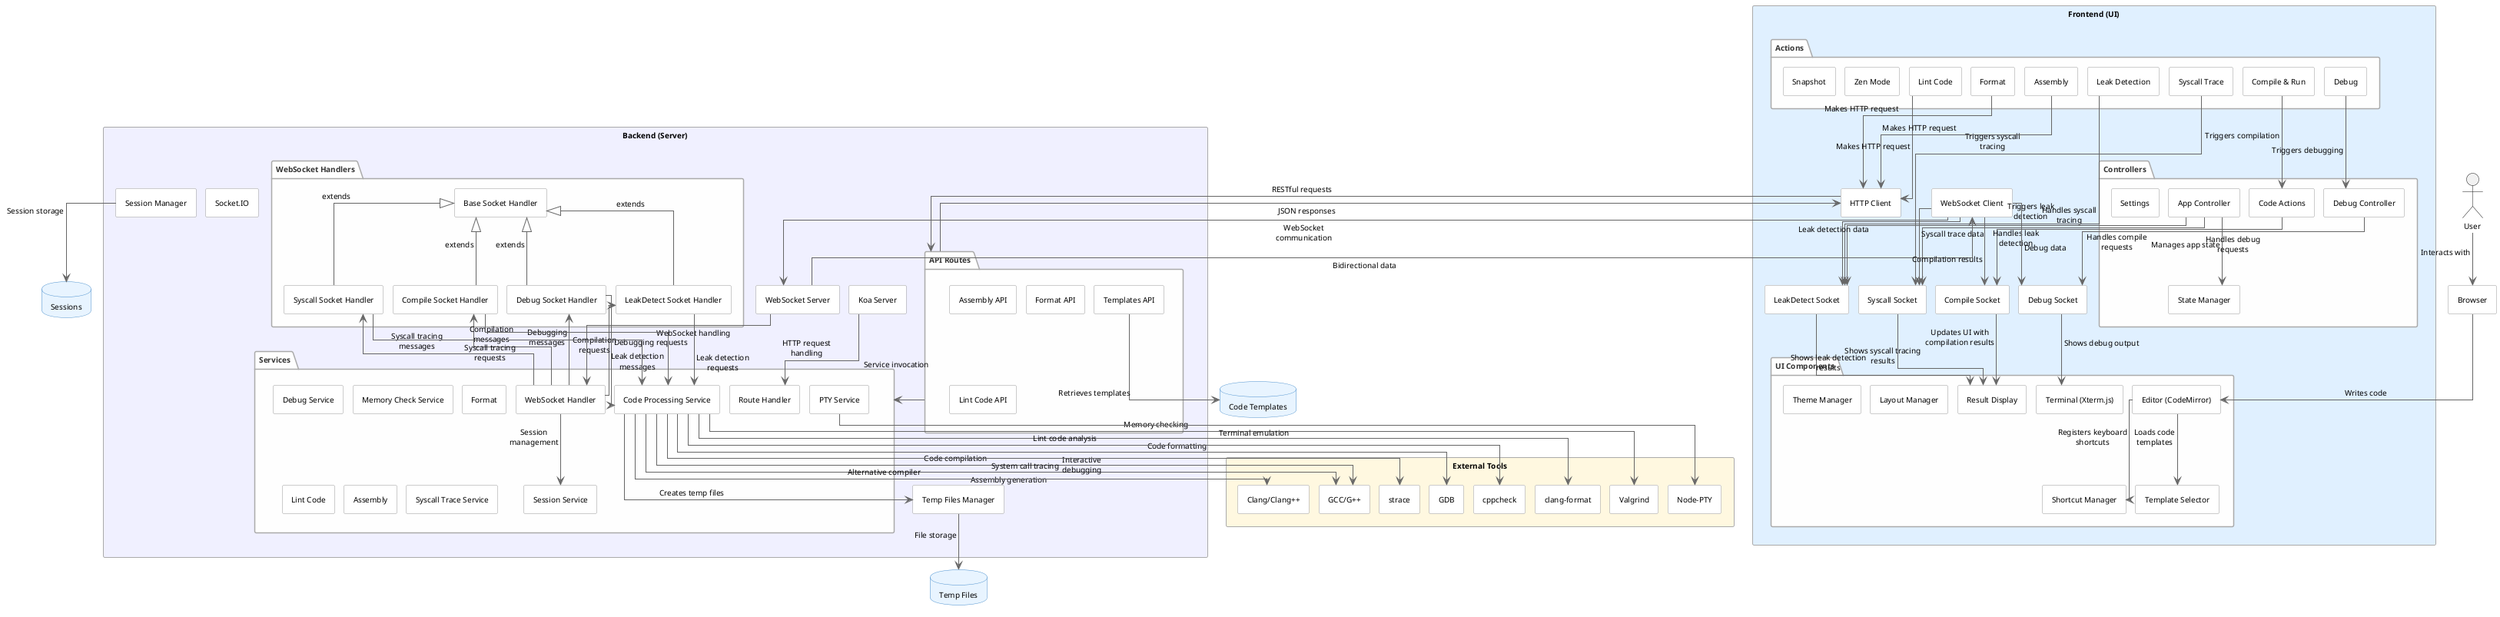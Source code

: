 @startuml Architecture

' Layout configuration
skinparam backgroundColor white
skinparam shadowing false
skinparam nodesep 12
skinparam ranksep 18
skinparam padding 2
skinparam defaultFontName Arial
skinparam defaultFontSize 10
skinparam componentStyle rectangle
skinparam linetype ortho
skinparam arrowColor #666666
skinparam maxMessageSize 100
skinparam wrapWidth 150
skinparam roundCorner 4

' Component styling
skinparam rectangle {
  BackgroundColor #F8F8F8
  BorderColor #CCCCCC
}

skinparam package {
  BackgroundColor #FEFEFE
  BorderColor #AAAAAA
  FontColor #333333
  FontStyle bold
}

skinparam component {
  BackgroundColor #FFFFFF
  BorderColor #999999
}

skinparam database {
  BackgroundColor #E8F4FF
  BorderColor #4A8FCC
}

' Main actors and components
actor "User" as User
component "Browser" as Browser

' Frontend UI layer - Enhanced to match project structure
rectangle "Frontend (UI)" #E0F0FF {
  ' Core UI components - Based on actual frontend/ts files
  package "UI Components" {
    component "Editor (CodeMirror)" as Editor
    component "Terminal (Xterm.js)" as Terminal
    component "Result Display" as Display
    component "Layout Manager" as LayoutMgr
    component "Theme Manager" as ThemesMgr
    component "Template Selector" as TemplateSelector
    component "Shortcut Manager" as ShortcutMgr
  }
  
  ' User actions - Based on handlers.ts
  package "Actions" {
    component "Compile & Run" as CompileAction
    component "Leak Detection" as LeakDetectAction
    component "Format" as FormatAction
    component "Lint Code" as LintCodeAction
    component "Assembly" as AssemblyAction
    component "Debug" as DebugAction
    component "Syscall Trace" as SyscallAction
    component "Zen Mode" as ZenModeAction
    component "Snapshot" as SnapshotAction
  }
  
  ' Client-side controllers
  package "Controllers" {
    component "App Controller" as AppController
    component "Code Actions" as CodeActionsController
    component "Debug Controller" as DebugController
    component "Settings" as SettingsController
    component "State Manager" as StateManager
  }
  
  ' Communication layer - Based on actual socket files
  component "WebSocket Client" as WSClient
  component "Compile Socket" as CompileSocketMgr
  component "Debug Socket" as DebugSocketMgr
  component "LeakDetect Socket" as LeakDetectSocketMgr
  component "Syscall Socket" as SyscallSocketMgr
  component "HTTP Client" as HTTPClient
}

' Backend layer - Enhanced to match project structure
rectangle "Backend (Server)" #F0F0FF {
  component "Koa Server" as Koa
  component "WebSocket Server" as WSServer
  component "Socket.IO" as SocketIO
  
  ' API Routes - Based on backend/src/routes
  package "API Routes" as ApiRoutes {
    component "Assembly API" as AssemblyAPI
    component "Format API" as FormatAPI
    component "Lint Code API" as LintCodeAPI
    component "Templates API" as TemplatesAPI
  }
  
  ' Services - Based on backend/src/utils and backend/src/ws
  package "Services" {
    component "Code Processing Service" as CodeProcessingService
    component "WebSocket Handler" as WSHandler
    component "Route Handler" as RouteHandler
    component "Session Service" as SessionService
    component "Debug Service" as DebugService
    component "Memory Check Service" as MemcheckService
    component "Format" as FormatService
    component "Lint Code" as LintCodeService
    component "Assembly" as AssemblyService
    component "Syscall Trace Service" as SyscallService
    component "PTY Service" as PTYService
  }
  
  ' WebSocket Handlers
  package "WebSocket Handlers" {
    component "Base Socket Handler" as BaseSocketHandler
    component "Compile Socket Handler" as CompileSocketHandler
    component "Debug Socket Handler" as DebugSocketHandler
    component "LeakDetect Socket Handler" as LeakDetectHandler
    component "Syscall Socket Handler" as SyscallHandler
  }
  
  component "Session Manager" as SessionMgr
  component "Temp Files Manager" as TempMgr
}

' External Tools - More accurately represented
rectangle "External Tools" #FFF8E0 {
  component "GCC/G++" as GCC
  component "Clang/Clang++" as Clang
  component "Valgrind" as Valgrind
  component "clang-format" as ClangFormat
  component "cppcheck" as Cppcheck
  component "GDB" as GDB
  component "strace" as Strace
  component "Node-PTY" as NodePTY
}

' Databases and storage
database "Temp Files" as TempFiles
database "Sessions" as Sessions
database "Code Templates" as Templates

' Key relationships - Enhanced to show more accurate flows
' User interaction
User --> Browser : Interacts with
Browser --> Editor : Writes code

' Frontend key connections
AppController --> StateManager : Manages app state
CodeActionsController --> CompileSocketMgr : Handles compile requests
DebugController --> DebugSocketMgr : Handles debug requests
AppController --> LeakDetectSocketMgr : Handles leak detection
AppController --> SyscallSocketMgr : Handles syscall tracing
Editor --> ShortcutMgr : Registers keyboard shortcuts
Editor --> TemplateSelector : Loads code templates

' Action flows
CompileAction --> CodeActionsController : Triggers compilation
DebugAction --> DebugController : Triggers debugging
LeakDetectAction --> LeakDetectSocketMgr : Triggers leak detection
SyscallAction --> SyscallSocketMgr : Triggers syscall tracing
FormatAction --> HTTPClient : Makes HTTP request
LintCodeAction --> HTTPClient : Makes HTTP request
AssemblyAction --> HTTPClient : Makes HTTP request

' Frontend to backend
WSClient --> WSServer : WebSocket communication
WSServer --> WSClient : Bidirectional data
HTTPClient --> ApiRoutes : RESTful requests
ApiRoutes --> HTTPClient : JSON responses

' WebSocket specialized handlers
BaseSocketHandler <|-- CompileSocketHandler : extends
BaseSocketHandler <|-- DebugSocketHandler : extends
BaseSocketHandler <|-- LeakDetectHandler : extends
BaseSocketHandler <|-- SyscallHandler : extends

' Backend routing
Koa --> RouteHandler : HTTP request handling
WSServer --> WSHandler : WebSocket handling
WSHandler --> CompileSocketHandler : Compilation messages
WSHandler --> DebugSocketHandler : Debugging messages
WSHandler --> LeakDetectHandler : Leak detection messages
WSHandler --> SyscallHandler : Syscall tracing messages
ApiRoutes --> Services : Service invocation
CompileSocketHandler --> CodeProcessingService : Compilation requests
DebugSocketHandler --> CodeProcessingService : Debugging requests
LeakDetectHandler --> CodeProcessingService : Leak detection requests
SyscallHandler --> CodeProcessingService : Syscall tracing requests
WSHandler --> SessionService : Session management

' Services to external tools
CodeProcessingService --> GCC : Code compilation
CodeProcessingService --> Clang : Alternative compiler
CodeProcessingService --> GDB : Interactive debugging
CodeProcessingService --> Valgrind : Memory checking
CodeProcessingService --> ClangFormat : Code formatting
CodeProcessingService --> Cppcheck : Lint code analysis
CodeProcessingService --> GCC : Assembly generation
CodeProcessingService --> Strace : System call tracing
PTYService --> NodePTY : Terminal emulation

' File and resource management
CodeProcessingService --> TempMgr : Creates temp files
TempMgr --> TempFiles : File storage
SessionMgr --> Sessions : Session storage
TemplatesAPI --> Templates : Retrieves templates

' Results flow back to frontend
WSClient --> CompileSocketMgr : Compilation results
WSClient --> DebugSocketMgr : Debug data
WSClient --> LeakDetectSocketMgr : Leak detection data
WSClient --> SyscallSocketMgr : Syscall trace data
CompileSocketMgr --> Display : Updates UI with compilation results
DebugSocketMgr --> Terminal : Shows debug output
LeakDetectSocketMgr --> Display : Shows leak detection results
SyscallSocketMgr --> Display : Shows syscall tracing results

@enduml